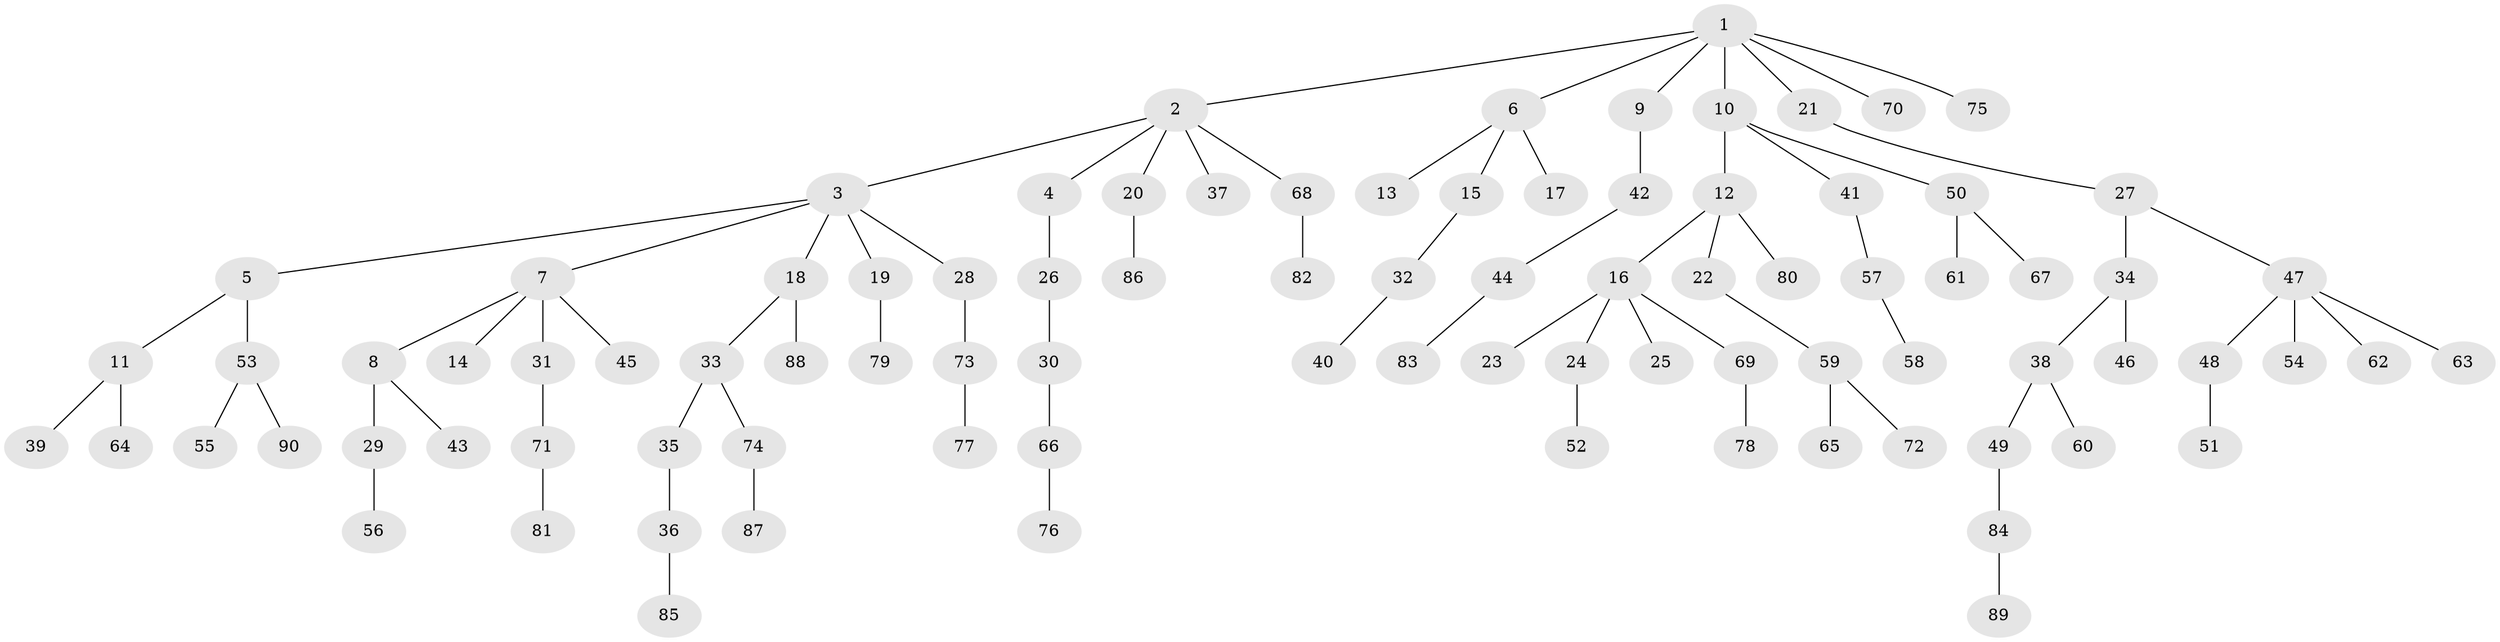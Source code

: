 // coarse degree distribution, {4: 0.022222222222222223, 1: 0.6666666666666666, 2: 0.2, 5: 0.06666666666666667, 10: 0.022222222222222223, 11: 0.022222222222222223}
// Generated by graph-tools (version 1.1) at 2025/56/03/04/25 21:56:03]
// undirected, 90 vertices, 89 edges
graph export_dot {
graph [start="1"]
  node [color=gray90,style=filled];
  1;
  2;
  3;
  4;
  5;
  6;
  7;
  8;
  9;
  10;
  11;
  12;
  13;
  14;
  15;
  16;
  17;
  18;
  19;
  20;
  21;
  22;
  23;
  24;
  25;
  26;
  27;
  28;
  29;
  30;
  31;
  32;
  33;
  34;
  35;
  36;
  37;
  38;
  39;
  40;
  41;
  42;
  43;
  44;
  45;
  46;
  47;
  48;
  49;
  50;
  51;
  52;
  53;
  54;
  55;
  56;
  57;
  58;
  59;
  60;
  61;
  62;
  63;
  64;
  65;
  66;
  67;
  68;
  69;
  70;
  71;
  72;
  73;
  74;
  75;
  76;
  77;
  78;
  79;
  80;
  81;
  82;
  83;
  84;
  85;
  86;
  87;
  88;
  89;
  90;
  1 -- 2;
  1 -- 6;
  1 -- 9;
  1 -- 10;
  1 -- 21;
  1 -- 70;
  1 -- 75;
  2 -- 3;
  2 -- 4;
  2 -- 20;
  2 -- 37;
  2 -- 68;
  3 -- 5;
  3 -- 7;
  3 -- 18;
  3 -- 19;
  3 -- 28;
  4 -- 26;
  5 -- 11;
  5 -- 53;
  6 -- 13;
  6 -- 15;
  6 -- 17;
  7 -- 8;
  7 -- 14;
  7 -- 31;
  7 -- 45;
  8 -- 29;
  8 -- 43;
  9 -- 42;
  10 -- 12;
  10 -- 41;
  10 -- 50;
  11 -- 39;
  11 -- 64;
  12 -- 16;
  12 -- 22;
  12 -- 80;
  15 -- 32;
  16 -- 23;
  16 -- 24;
  16 -- 25;
  16 -- 69;
  18 -- 33;
  18 -- 88;
  19 -- 79;
  20 -- 86;
  21 -- 27;
  22 -- 59;
  24 -- 52;
  26 -- 30;
  27 -- 34;
  27 -- 47;
  28 -- 73;
  29 -- 56;
  30 -- 66;
  31 -- 71;
  32 -- 40;
  33 -- 35;
  33 -- 74;
  34 -- 38;
  34 -- 46;
  35 -- 36;
  36 -- 85;
  38 -- 49;
  38 -- 60;
  41 -- 57;
  42 -- 44;
  44 -- 83;
  47 -- 48;
  47 -- 54;
  47 -- 62;
  47 -- 63;
  48 -- 51;
  49 -- 84;
  50 -- 61;
  50 -- 67;
  53 -- 55;
  53 -- 90;
  57 -- 58;
  59 -- 65;
  59 -- 72;
  66 -- 76;
  68 -- 82;
  69 -- 78;
  71 -- 81;
  73 -- 77;
  74 -- 87;
  84 -- 89;
}
